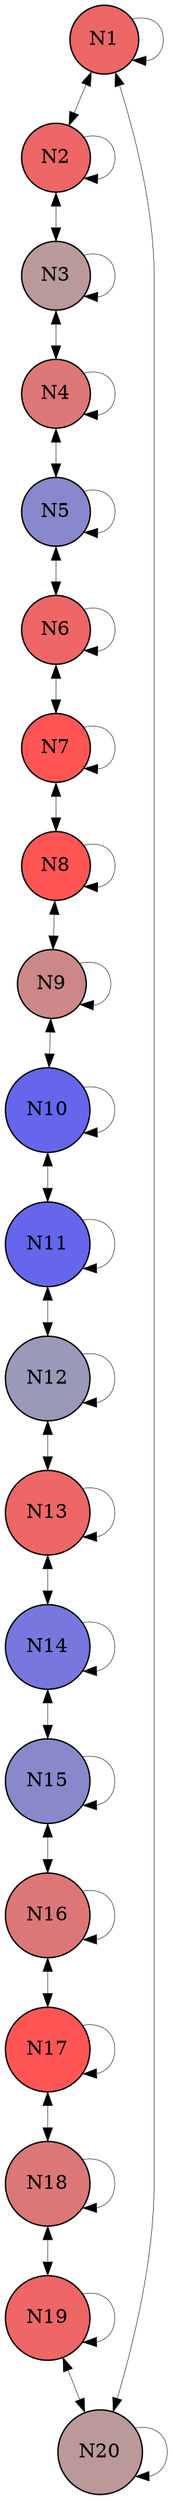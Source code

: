 strict digraph graphname { concentrate=true node [shape=circle, style=filled, fontsize=14] {node [style=filled,fillcolor="#ED6666"] N1 }{node [style=filled,fillcolor="#EE6666"] N2 }{node [style=filled,fillcolor="#BA9999"] N3 }{node [style=filled,fillcolor="#DD7777"] N4 }{node [style=filled,fillcolor="#8888CC"] N5 }{node [style=filled,fillcolor="#EE6666"] N6 }{node [style=filled,fillcolor="#FF5555"] N7 }{node [style=filled,fillcolor="#FF5555"] N8 }{node [style=filled,fillcolor="#CC8888"] N9 }{node [style=filled,fillcolor="#6666ED"] N10 }{node [style=filled,fillcolor="#6666ED"] N11 }{node [style=filled,fillcolor="#9999BA"] N12 }{node [style=filled,fillcolor="#EE6666"] N13 }{node [style=filled,fillcolor="#7777DD"] N14 }{node [style=filled,fillcolor="#8888CB"] N15 }{node [style=filled,fillcolor="#DD7777"] N16 }{node [style=filled,fillcolor="#FF5555"] N17 }{node [style=filled,fillcolor="#DC7777"] N18 }{node [style=filled,fillcolor="#EE6666"] N19 }{node [style=filled,fillcolor="#BB9999"] N20 } N1 -> N1 [penwidth=0.3333333333333333]; N1 -> N2 [dir=both penwidth=0.3333333333333333]; N1 -> N20 [dir=both penwidth=0.3333333333333333]; N2 -> N1 [dir=both penwidth=0.3333333333333333]; N2 -> N2 [penwidth=0.3333333333333333]; N2 -> N3 [dir=both penwidth=0.3333333333333333]; N3 -> N2 [dir=both penwidth=0.3333333333333333]; N3 -> N3 [penwidth=0.3333333333333333]; N3 -> N4 [dir=both penwidth=0.3333333333333333]; N4 -> N3 [dir=both penwidth=0.3333333333333333]; N4 -> N4 [penwidth=0.3333333333333333]; N4 -> N5 [dir=both penwidth=0.3333333333333333]; N5 -> N4 [dir=both penwidth=0.3333333333333333]; N5 -> N5 [penwidth=0.3333333333333333]; N5 -> N6 [dir=both penwidth=0.3333333333333333]; N6 -> N5 [dir=both penwidth=0.3333333333333333]; N6 -> N6 [penwidth=0.3333333333333333]; N6 -> N7 [dir=both penwidth=0.3333333333333333]; N7 -> N6 [dir=both penwidth=0.3333333333333333]; N7 -> N7 [penwidth=0.3333333333333333]; N7 -> N8 [dir=both penwidth=0.3333333333333333]; N8 -> N7 [dir=both penwidth=0.3333333333333333]; N8 -> N8 [penwidth=0.3333333333333333]; N8 -> N9 [dir=both penwidth=0.3333333333333333]; N9 -> N8 [dir=both penwidth=0.3333333333333333]; N9 -> N9 [penwidth=0.3333333333333333]; N9 -> N10 [dir=both penwidth=0.3333333333333333]; N10 -> N9 [dir=both penwidth=0.3333333333333333]; N10 -> N10 [penwidth=0.3333333333333333]; N10 -> N11 [dir=both penwidth=0.3333333333333333]; N11 -> N10 [dir=both penwidth=0.3333333333333333]; N11 -> N11 [penwidth=0.3333333333333333]; N11 -> N12 [dir=both penwidth=0.3333333333333333]; N12 -> N11 [dir=both penwidth=0.3333333333333333]; N12 -> N12 [penwidth=0.3333333333333333]; N12 -> N13 [dir=both penwidth=0.3333333333333333]; N13 -> N12 [dir=both penwidth=0.3333333333333333]; N13 -> N13 [penwidth=0.3333333333333333]; N13 -> N14 [dir=both penwidth=0.3333333333333333]; N14 -> N13 [dir=both penwidth=0.3333333333333333]; N14 -> N14 [penwidth=0.3333333333333333]; N14 -> N15 [dir=both penwidth=0.3333333333333333]; N15 -> N14 [dir=both penwidth=0.3333333333333333]; N15 -> N15 [penwidth=0.3333333333333333]; N15 -> N16 [dir=both penwidth=0.3333333333333333]; N16 -> N15 [dir=both penwidth=0.3333333333333333]; N16 -> N16 [penwidth=0.3333333333333333]; N16 -> N17 [dir=both penwidth=0.3333333333333333]; N17 -> N16 [dir=both penwidth=0.3333333333333333]; N17 -> N17 [penwidth=0.3333333333333333]; N17 -> N18 [dir=both penwidth=0.3333333333333333]; N18 -> N17 [dir=both penwidth=0.3333333333333333]; N18 -> N18 [penwidth=0.3333333333333333]; N18 -> N19 [dir=both penwidth=0.3333333333333333]; N19 -> N18 [dir=both penwidth=0.3333333333333333]; N19 -> N19 [penwidth=0.3333333333333333]; N19 -> N20 [dir=both penwidth=0.3333333333333333]; N20 -> N1 [dir=both penwidth=0.3333333333333333]; N20 -> N19 [dir=both penwidth=0.3333333333333333]; N20 -> N20 [penwidth=0.3333333333333333];}
